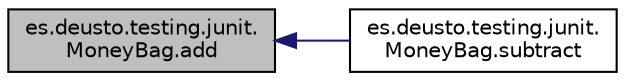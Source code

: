 digraph "es.deusto.testing.junit.MoneyBag.add"
{
  edge [fontname="Helvetica",fontsize="10",labelfontname="Helvetica",labelfontsize="10"];
  node [fontname="Helvetica",fontsize="10",shape=record];
  rankdir="LR";
  Node2 [label="es.deusto.testing.junit.\lMoneyBag.add",height=0.2,width=0.4,color="black", fillcolor="grey75", style="filled", fontcolor="black"];
  Node2 -> Node3 [dir="back",color="midnightblue",fontsize="10",style="solid"];
  Node3 [label="es.deusto.testing.junit.\lMoneyBag.subtract",height=0.2,width=0.4,color="black", fillcolor="white", style="filled",URL="$classes_1_1deusto_1_1testing_1_1junit_1_1_money_bag.html#a7f1803fe267edca895cdf752b5f46560"];
}
